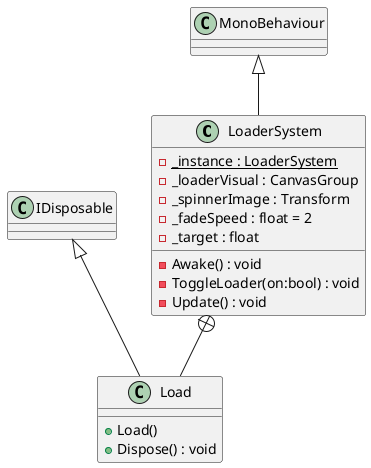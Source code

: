 @startuml
class LoaderSystem {
    - {static} _instance : LoaderSystem
    - _loaderVisual : CanvasGroup
    - _spinnerImage : Transform
    - _fadeSpeed : float = 2
    - _target : float
    - Awake() : void
    - ToggleLoader(on:bool) : void
    - Update() : void
}
class Load {
    + Load()
    + Dispose() : void
}
MonoBehaviour <|-- LoaderSystem
LoaderSystem +-- Load
IDisposable <|-- Load
@enduml
